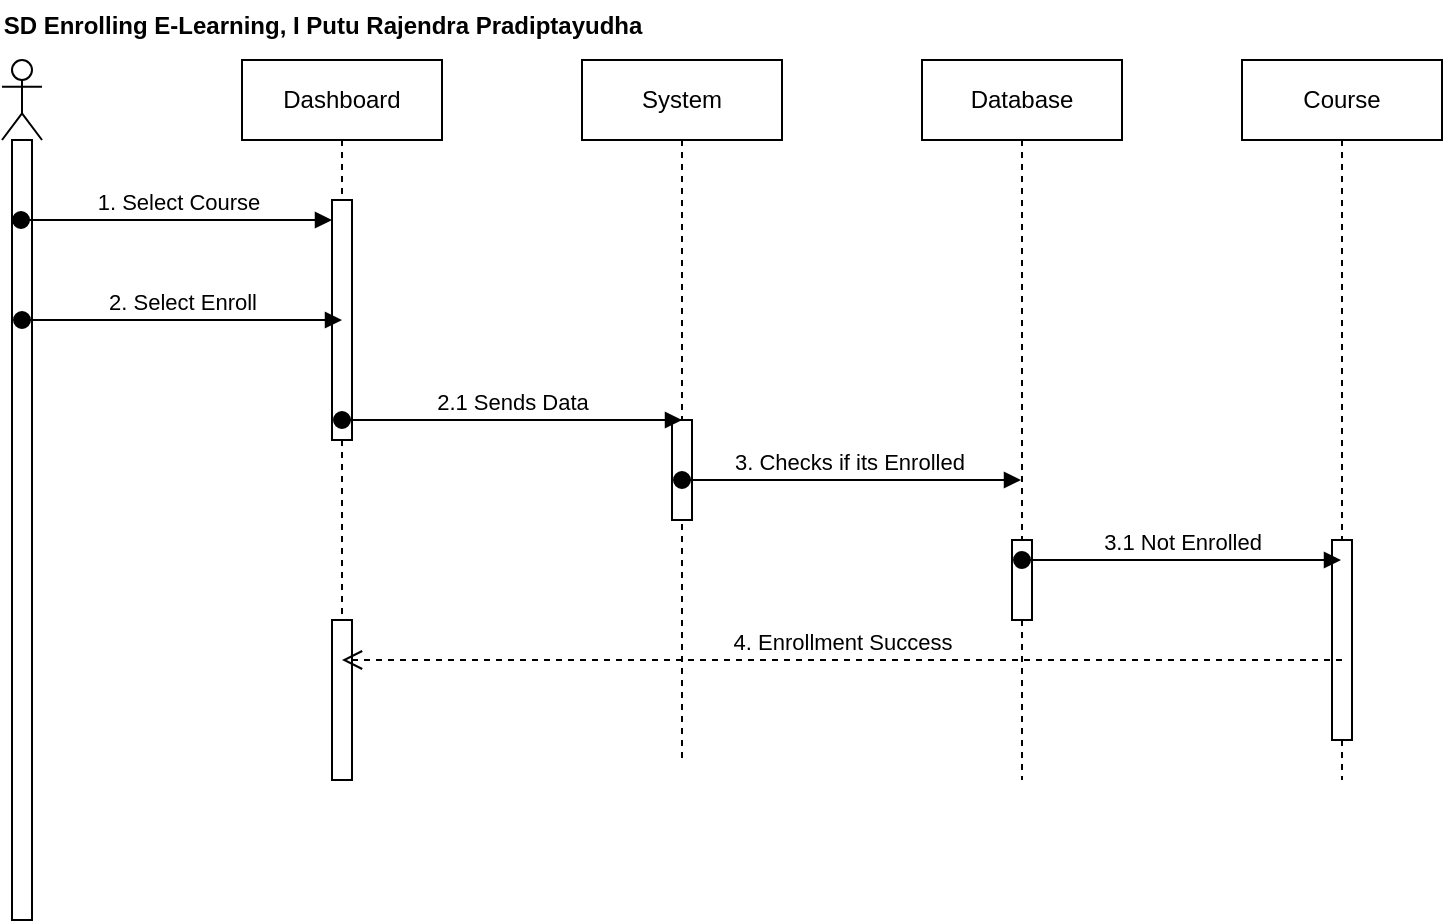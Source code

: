 <mxfile version="24.3.1" type="github">
  <diagram name="Page-1" id="bzlgv5gwnfcriH5inW2E">
    <mxGraphModel dx="950" dy="399" grid="1" gridSize="10" guides="1" tooltips="1" connect="1" arrows="1" fold="1" page="1" pageScale="1" pageWidth="850" pageHeight="1100" math="0" shadow="0">
      <root>
        <mxCell id="0" />
        <mxCell id="1" parent="0" />
        <mxCell id="t3BQkBW6MMU1b42zqPdZ-1" value="" style="shape=umlLifeline;perimeter=lifelinePerimeter;whiteSpace=wrap;html=1;container=1;dropTarget=0;collapsible=0;recursiveResize=0;outlineConnect=0;portConstraint=eastwest;newEdgeStyle={&quot;curved&quot;:0,&quot;rounded&quot;:0};participant=umlActor;" parent="1" vertex="1">
          <mxGeometry x="20" y="30" width="20" height="430" as="geometry" />
        </mxCell>
        <mxCell id="t3BQkBW6MMU1b42zqPdZ-13" value="" style="html=1;points=[[0,0,0,0,5],[0,1,0,0,-5],[1,0,0,0,5],[1,1,0,0,-5]];perimeter=orthogonalPerimeter;outlineConnect=0;targetShapes=umlLifeline;portConstraint=eastwest;newEdgeStyle={&quot;curved&quot;:0,&quot;rounded&quot;:0};" parent="t3BQkBW6MMU1b42zqPdZ-1" vertex="1">
          <mxGeometry x="5" y="40" width="10" height="390" as="geometry" />
        </mxCell>
        <mxCell id="t3BQkBW6MMU1b42zqPdZ-2" value="Dashboard" style="shape=umlLifeline;perimeter=lifelinePerimeter;whiteSpace=wrap;html=1;container=1;dropTarget=0;collapsible=0;recursiveResize=0;outlineConnect=0;portConstraint=eastwest;newEdgeStyle={&quot;curved&quot;:0,&quot;rounded&quot;:0};" parent="1" vertex="1">
          <mxGeometry x="140" y="30" width="100" height="360" as="geometry" />
        </mxCell>
        <mxCell id="Pjfalv3s2IlQTckndLyj-1" value="" style="html=1;points=[[0,0,0,0,5],[0,1,0,0,-5],[1,0,0,0,5],[1,1,0,0,-5]];perimeter=orthogonalPerimeter;outlineConnect=0;targetShapes=umlLifeline;portConstraint=eastwest;newEdgeStyle={&quot;curved&quot;:0,&quot;rounded&quot;:0};" vertex="1" parent="t3BQkBW6MMU1b42zqPdZ-2">
          <mxGeometry x="45" y="70" width="10" height="120" as="geometry" />
        </mxCell>
        <mxCell id="Pjfalv3s2IlQTckndLyj-10" value="" style="html=1;points=[[0,0,0,0,5],[0,1,0,0,-5],[1,0,0,0,5],[1,1,0,0,-5]];perimeter=orthogonalPerimeter;outlineConnect=0;targetShapes=umlLifeline;portConstraint=eastwest;newEdgeStyle={&quot;curved&quot;:0,&quot;rounded&quot;:0};" vertex="1" parent="t3BQkBW6MMU1b42zqPdZ-2">
          <mxGeometry x="45" y="280" width="10" height="80" as="geometry" />
        </mxCell>
        <mxCell id="t3BQkBW6MMU1b42zqPdZ-3" value="System" style="shape=umlLifeline;perimeter=lifelinePerimeter;whiteSpace=wrap;html=1;container=1;dropTarget=0;collapsible=0;recursiveResize=0;outlineConnect=0;portConstraint=eastwest;newEdgeStyle={&quot;curved&quot;:0,&quot;rounded&quot;:0};" parent="1" vertex="1">
          <mxGeometry x="310" y="30" width="100" height="350" as="geometry" />
        </mxCell>
        <mxCell id="Pjfalv3s2IlQTckndLyj-2" value="" style="html=1;points=[[0,0,0,0,5],[0,1,0,0,-5],[1,0,0,0,5],[1,1,0,0,-5]];perimeter=orthogonalPerimeter;outlineConnect=0;targetShapes=umlLifeline;portConstraint=eastwest;newEdgeStyle={&quot;curved&quot;:0,&quot;rounded&quot;:0};" vertex="1" parent="t3BQkBW6MMU1b42zqPdZ-3">
          <mxGeometry x="45" y="180" width="10" height="50" as="geometry" />
        </mxCell>
        <mxCell id="t3BQkBW6MMU1b42zqPdZ-4" value="Database" style="shape=umlLifeline;perimeter=lifelinePerimeter;whiteSpace=wrap;html=1;container=1;dropTarget=0;collapsible=0;recursiveResize=0;outlineConnect=0;portConstraint=eastwest;newEdgeStyle={&quot;curved&quot;:0,&quot;rounded&quot;:0};" parent="1" vertex="1">
          <mxGeometry x="480" y="30" width="100" height="360" as="geometry" />
        </mxCell>
        <mxCell id="Pjfalv3s2IlQTckndLyj-4" value="" style="html=1;points=[[0,0,0,0,5],[0,1,0,0,-5],[1,0,0,0,5],[1,1,0,0,-5]];perimeter=orthogonalPerimeter;outlineConnect=0;targetShapes=umlLifeline;portConstraint=eastwest;newEdgeStyle={&quot;curved&quot;:0,&quot;rounded&quot;:0};" vertex="1" parent="t3BQkBW6MMU1b42zqPdZ-4">
          <mxGeometry x="45" y="240" width="10" height="40" as="geometry" />
        </mxCell>
        <mxCell id="t3BQkBW6MMU1b42zqPdZ-5" value="Course" style="shape=umlLifeline;perimeter=lifelinePerimeter;whiteSpace=wrap;html=1;container=1;dropTarget=0;collapsible=0;recursiveResize=0;outlineConnect=0;portConstraint=eastwest;newEdgeStyle={&quot;curved&quot;:0,&quot;rounded&quot;:0};" parent="1" vertex="1">
          <mxGeometry x="640" y="30" width="100" height="360" as="geometry" />
        </mxCell>
        <mxCell id="Pjfalv3s2IlQTckndLyj-8" value="" style="html=1;points=[[0,0,0,0,5],[0,1,0,0,-5],[1,0,0,0,5],[1,1,0,0,-5]];perimeter=orthogonalPerimeter;outlineConnect=0;targetShapes=umlLifeline;portConstraint=eastwest;newEdgeStyle={&quot;curved&quot;:0,&quot;rounded&quot;:0};" vertex="1" parent="t3BQkBW6MMU1b42zqPdZ-5">
          <mxGeometry x="45" y="240" width="10" height="100" as="geometry" />
        </mxCell>
        <mxCell id="t3BQkBW6MMU1b42zqPdZ-6" value="1. Select Course" style="html=1;verticalAlign=bottom;startArrow=oval;startFill=1;endArrow=block;startSize=8;curved=0;rounded=0;" parent="1" edge="1" target="Pjfalv3s2IlQTckndLyj-1">
          <mxGeometry width="60" relative="1" as="geometry">
            <mxPoint x="29.5" y="110" as="sourcePoint" />
            <mxPoint x="189.5" y="110" as="targetPoint" />
          </mxGeometry>
        </mxCell>
        <mxCell id="t3BQkBW6MMU1b42zqPdZ-7" value="2. Select Enroll" style="html=1;verticalAlign=bottom;startArrow=oval;startFill=1;endArrow=block;startSize=8;curved=0;rounded=0;" parent="1" edge="1">
          <mxGeometry width="60" relative="1" as="geometry">
            <mxPoint x="30" y="160" as="sourcePoint" />
            <mxPoint x="190" y="160" as="targetPoint" />
            <Array as="points">
              <mxPoint x="100" y="160" />
            </Array>
          </mxGeometry>
        </mxCell>
        <mxCell id="t3BQkBW6MMU1b42zqPdZ-8" value="2.1 Sends Data" style="html=1;verticalAlign=bottom;startArrow=oval;startFill=1;endArrow=block;startSize=8;curved=0;rounded=0;" parent="1" edge="1" source="t3BQkBW6MMU1b42zqPdZ-2">
          <mxGeometry width="60" relative="1" as="geometry">
            <mxPoint x="360" y="200" as="sourcePoint" />
            <mxPoint x="360" y="210" as="targetPoint" />
          </mxGeometry>
        </mxCell>
        <mxCell id="t3BQkBW6MMU1b42zqPdZ-14" value="SD Enrolling E-Learning, I Putu Rajendra Pradiptayudha" style="text;align=center;fontStyle=1;verticalAlign=middle;spacingLeft=3;spacingRight=3;strokeColor=none;rotatable=0;points=[[0,0.5],[1,0.5]];portConstraint=eastwest;html=1;" parent="1" vertex="1">
          <mxGeometry x="140" width="80" height="26" as="geometry" />
        </mxCell>
        <mxCell id="Pjfalv3s2IlQTckndLyj-3" value="3. Checks if its Enrolled&amp;nbsp;" style="html=1;verticalAlign=bottom;startArrow=oval;startFill=1;endArrow=block;startSize=8;curved=0;rounded=0;" edge="1" parent="1" target="t3BQkBW6MMU1b42zqPdZ-4">
          <mxGeometry width="60" relative="1" as="geometry">
            <mxPoint x="360" y="240" as="sourcePoint" />
            <mxPoint x="420" y="240" as="targetPoint" />
          </mxGeometry>
        </mxCell>
        <mxCell id="Pjfalv3s2IlQTckndLyj-5" value="3.1 Not Enrolled" style="html=1;verticalAlign=bottom;startArrow=oval;startFill=1;endArrow=block;startSize=8;curved=0;rounded=0;" edge="1" parent="1" target="t3BQkBW6MMU1b42zqPdZ-5">
          <mxGeometry width="60" relative="1" as="geometry">
            <mxPoint x="530" y="280" as="sourcePoint" />
            <mxPoint x="590" y="280" as="targetPoint" />
          </mxGeometry>
        </mxCell>
        <mxCell id="Pjfalv3s2IlQTckndLyj-9" value="4. Enrollment Success" style="html=1;verticalAlign=bottom;endArrow=open;dashed=1;endSize=8;curved=0;rounded=0;" edge="1" parent="1" target="t3BQkBW6MMU1b42zqPdZ-2">
          <mxGeometry relative="1" as="geometry">
            <mxPoint x="690" y="330" as="sourcePoint" />
            <mxPoint x="610" y="330" as="targetPoint" />
          </mxGeometry>
        </mxCell>
      </root>
    </mxGraphModel>
  </diagram>
</mxfile>
